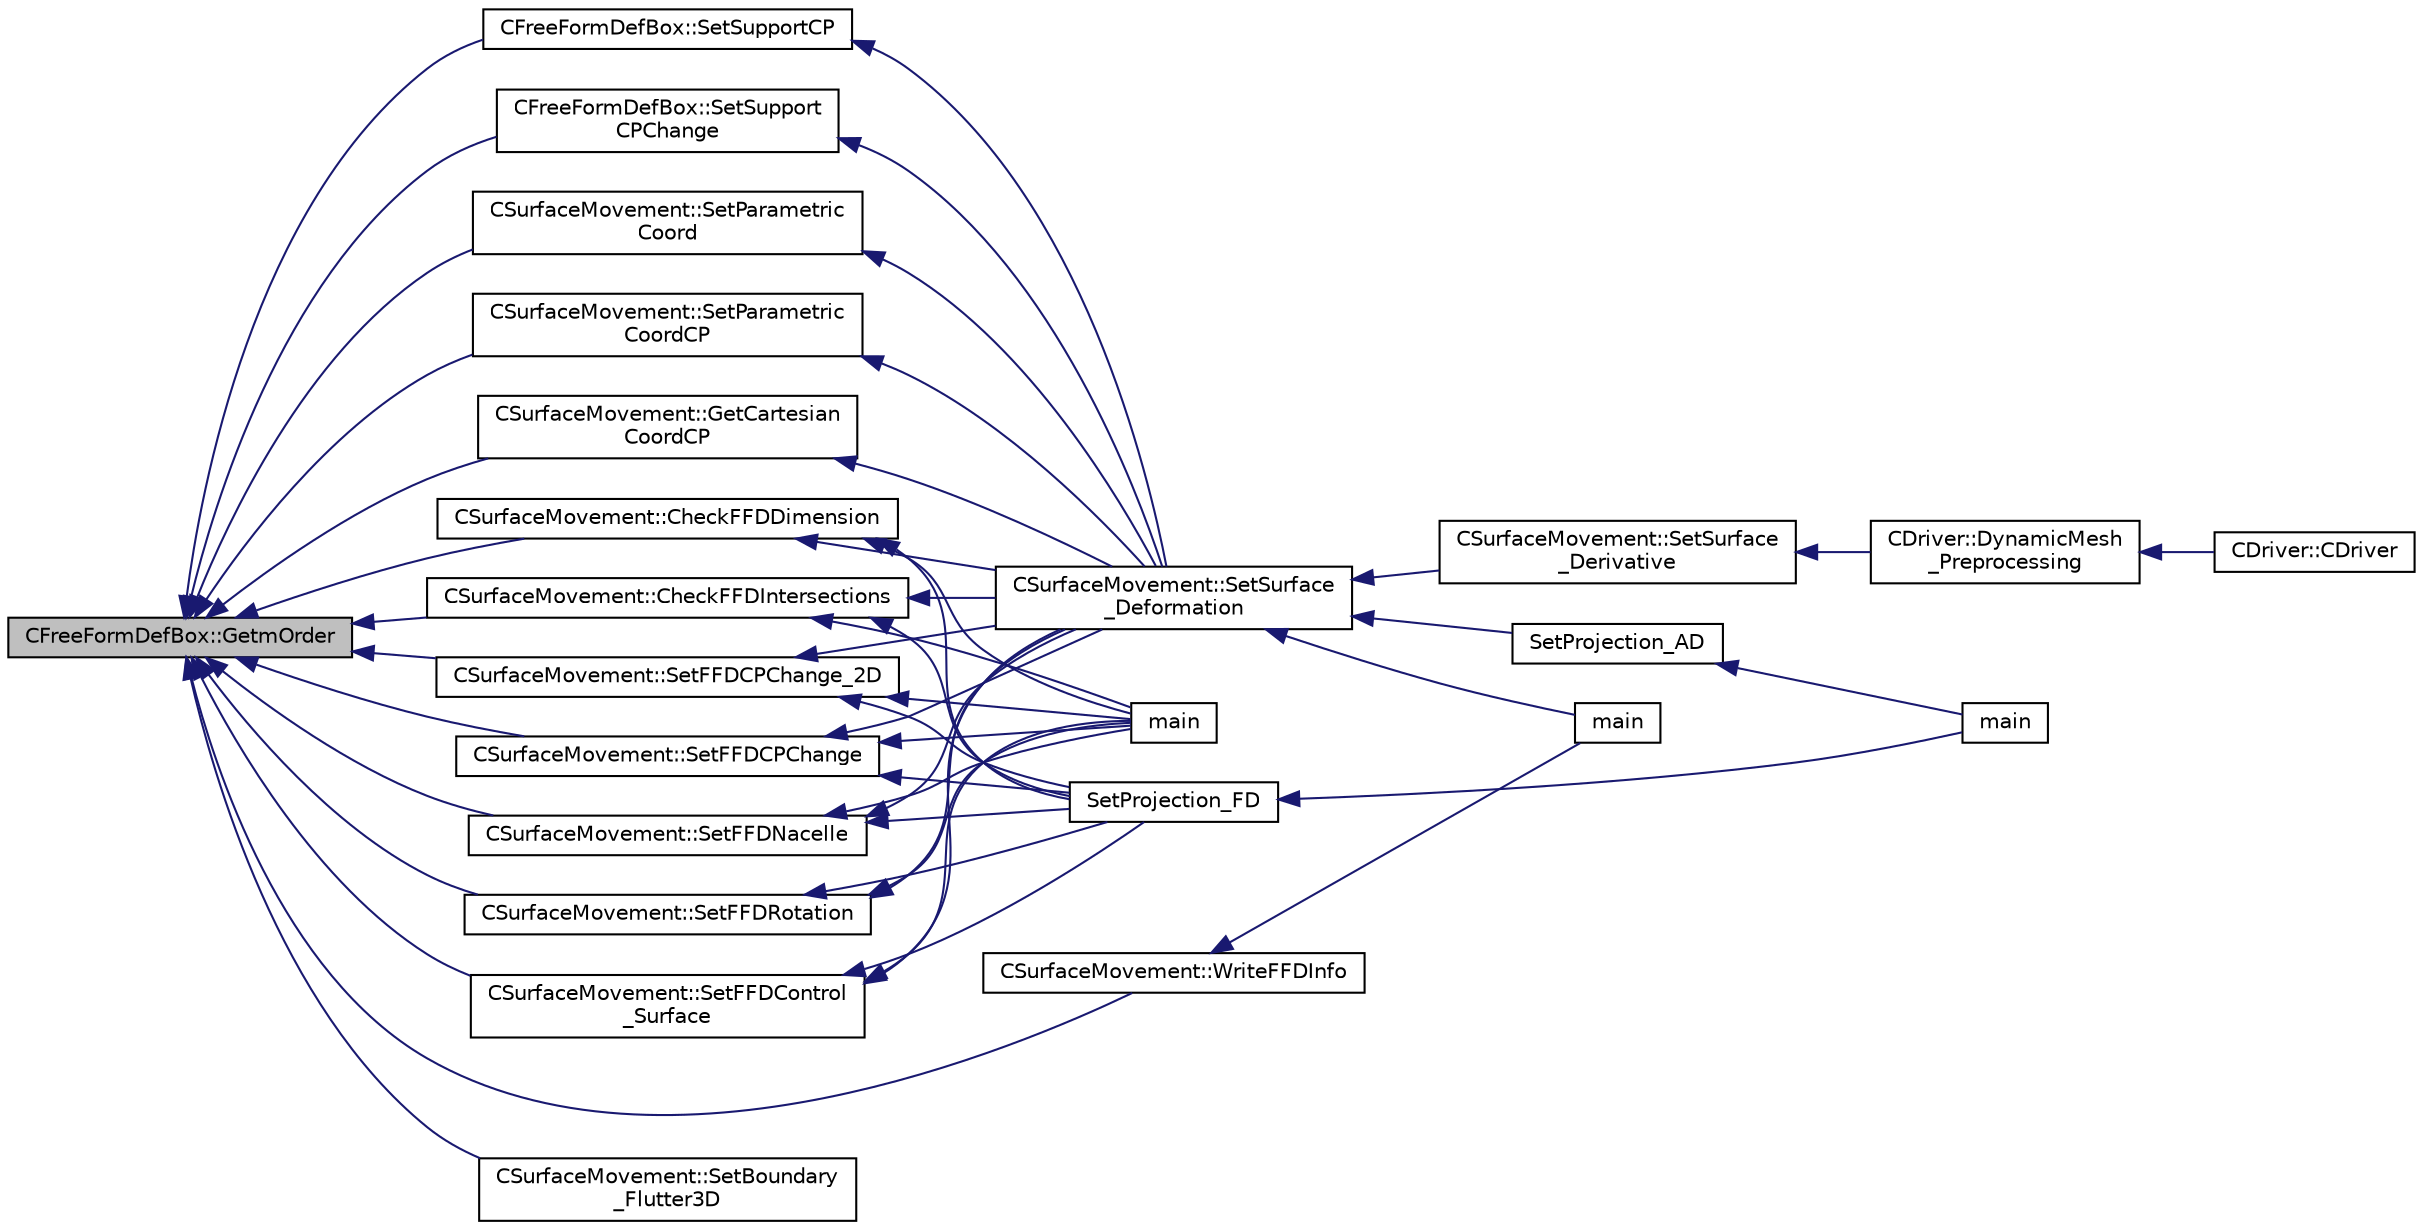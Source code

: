 digraph "CFreeFormDefBox::GetmOrder"
{
  edge [fontname="Helvetica",fontsize="10",labelfontname="Helvetica",labelfontsize="10"];
  node [fontname="Helvetica",fontsize="10",shape=record];
  rankdir="LR";
  Node404 [label="CFreeFormDefBox::GetmOrder",height=0.2,width=0.4,color="black", fillcolor="grey75", style="filled", fontcolor="black"];
  Node404 -> Node405 [dir="back",color="midnightblue",fontsize="10",style="solid",fontname="Helvetica"];
  Node405 [label="CSurfaceMovement::SetParametric\lCoord",height=0.2,width=0.4,color="black", fillcolor="white", style="filled",URL="$class_c_surface_movement.html#aba4574819df11175b382e0e765ec2f92",tooltip="Compute the parametric coordinates of a grid point using a point inversion strategy in the free form ..."];
  Node405 -> Node406 [dir="back",color="midnightblue",fontsize="10",style="solid",fontname="Helvetica"];
  Node406 [label="CSurfaceMovement::SetSurface\l_Deformation",height=0.2,width=0.4,color="black", fillcolor="white", style="filled",URL="$class_c_surface_movement.html#a23bec9fbe1bcd7f6117100de93381ac3",tooltip="Set the surface/boundary deformation. "];
  Node406 -> Node407 [dir="back",color="midnightblue",fontsize="10",style="solid",fontname="Helvetica"];
  Node407 [label="CSurfaceMovement::SetSurface\l_Derivative",height=0.2,width=0.4,color="black", fillcolor="white", style="filled",URL="$class_c_surface_movement.html#af6aac73d04565bf6e9b81305b66e97e7",tooltip="Set derivatives of the surface/boundary deformation. "];
  Node407 -> Node408 [dir="back",color="midnightblue",fontsize="10",style="solid",fontname="Helvetica"];
  Node408 [label="CDriver::DynamicMesh\l_Preprocessing",height=0.2,width=0.4,color="black", fillcolor="white", style="filled",URL="$class_c_driver.html#af585d91d9c08dbddcc2b3e67dd5f5af9",tooltip="GridMovement_Preprocessing. "];
  Node408 -> Node409 [dir="back",color="midnightblue",fontsize="10",style="solid",fontname="Helvetica"];
  Node409 [label="CDriver::CDriver",height=0.2,width=0.4,color="black", fillcolor="white", style="filled",URL="$class_c_driver.html#a3fca4a013a6efa9bbb38fe78a86b5f3d",tooltip="Constructor of the class. "];
  Node406 -> Node410 [dir="back",color="midnightblue",fontsize="10",style="solid",fontname="Helvetica"];
  Node410 [label="main",height=0.2,width=0.4,color="black", fillcolor="white", style="filled",URL="$_s_u2___d_e_f_8cpp.html#a0ddf1224851353fc92bfbff6f499fa97"];
  Node406 -> Node411 [dir="back",color="midnightblue",fontsize="10",style="solid",fontname="Helvetica"];
  Node411 [label="SetProjection_AD",height=0.2,width=0.4,color="black", fillcolor="white", style="filled",URL="$_s_u2___d_o_t_8cpp.html#a3fceed882e8eb3d6796c8e8396af7d87",tooltip="Projection of the surface sensitivity using algorithmic differentiation (AD). "];
  Node411 -> Node412 [dir="back",color="midnightblue",fontsize="10",style="solid",fontname="Helvetica"];
  Node412 [label="main",height=0.2,width=0.4,color="black", fillcolor="white", style="filled",URL="$_s_u2___d_o_t_8cpp.html#a0ddf1224851353fc92bfbff6f499fa97"];
  Node404 -> Node413 [dir="back",color="midnightblue",fontsize="10",style="solid",fontname="Helvetica"];
  Node413 [label="CSurfaceMovement::SetParametric\lCoordCP",height=0.2,width=0.4,color="black", fillcolor="white", style="filled",URL="$class_c_surface_movement.html#aa2807f008a1580a5eafd712a7051b548",tooltip="Set the Parametric coordinates. "];
  Node413 -> Node406 [dir="back",color="midnightblue",fontsize="10",style="solid",fontname="Helvetica"];
  Node404 -> Node414 [dir="back",color="midnightblue",fontsize="10",style="solid",fontname="Helvetica"];
  Node414 [label="CSurfaceMovement::GetCartesian\lCoordCP",height=0.2,width=0.4,color="black", fillcolor="white", style="filled",URL="$class_c_surface_movement.html#a0e78a05648d4f4c74e364f6615023cfa",tooltip="Get the cartes. "];
  Node414 -> Node406 [dir="back",color="midnightblue",fontsize="10",style="solid",fontname="Helvetica"];
  Node404 -> Node415 [dir="back",color="midnightblue",fontsize="10",style="solid",fontname="Helvetica"];
  Node415 [label="CSurfaceMovement::CheckFFDDimension",height=0.2,width=0.4,color="black", fillcolor="white", style="filled",URL="$class_c_surface_movement.html#ac96d720da758ca2e213d8198ba738525",tooltip="Check the intersections of the FFD with the surface. "];
  Node415 -> Node406 [dir="back",color="midnightblue",fontsize="10",style="solid",fontname="Helvetica"];
  Node415 -> Node416 [dir="back",color="midnightblue",fontsize="10",style="solid",fontname="Helvetica"];
  Node416 [label="SetProjection_FD",height=0.2,width=0.4,color="black", fillcolor="white", style="filled",URL="$_s_u2___d_o_t_8cpp.html#a5c5163a755085e03f1dfa23aeb7e21f2",tooltip="Projection of the surface sensitivity using finite differences (FD). "];
  Node416 -> Node412 [dir="back",color="midnightblue",fontsize="10",style="solid",fontname="Helvetica"];
  Node415 -> Node417 [dir="back",color="midnightblue",fontsize="10",style="solid",fontname="Helvetica"];
  Node417 [label="main",height=0.2,width=0.4,color="black", fillcolor="white", style="filled",URL="$_s_u2___g_e_o_8cpp.html#a0ddf1224851353fc92bfbff6f499fa97"];
  Node404 -> Node418 [dir="back",color="midnightblue",fontsize="10",style="solid",fontname="Helvetica"];
  Node418 [label="CSurfaceMovement::CheckFFDIntersections",height=0.2,width=0.4,color="black", fillcolor="white", style="filled",URL="$class_c_surface_movement.html#a55d4d6d2c26f414b4c21e915062684f4",tooltip="Check the intersections of the FFD with the surface. "];
  Node418 -> Node406 [dir="back",color="midnightblue",fontsize="10",style="solid",fontname="Helvetica"];
  Node418 -> Node416 [dir="back",color="midnightblue",fontsize="10",style="solid",fontname="Helvetica"];
  Node418 -> Node417 [dir="back",color="midnightblue",fontsize="10",style="solid",fontname="Helvetica"];
  Node404 -> Node419 [dir="back",color="midnightblue",fontsize="10",style="solid",fontname="Helvetica"];
  Node419 [label="CSurfaceMovement::SetFFDCPChange_2D",height=0.2,width=0.4,color="black", fillcolor="white", style="filled",URL="$class_c_surface_movement.html#a249f6f5bc798ae5a44813c17889a7cf3",tooltip="Set the deformation of the Free From box using the control point position. "];
  Node419 -> Node406 [dir="back",color="midnightblue",fontsize="10",style="solid",fontname="Helvetica"];
  Node419 -> Node416 [dir="back",color="midnightblue",fontsize="10",style="solid",fontname="Helvetica"];
  Node419 -> Node417 [dir="back",color="midnightblue",fontsize="10",style="solid",fontname="Helvetica"];
  Node404 -> Node420 [dir="back",color="midnightblue",fontsize="10",style="solid",fontname="Helvetica"];
  Node420 [label="CSurfaceMovement::SetFFDCPChange",height=0.2,width=0.4,color="black", fillcolor="white", style="filled",URL="$class_c_surface_movement.html#a47b2f6a71549045c407701f41b7aeafa",tooltip="Set the deformation of the Free From box using the control point position. "];
  Node420 -> Node406 [dir="back",color="midnightblue",fontsize="10",style="solid",fontname="Helvetica"];
  Node420 -> Node416 [dir="back",color="midnightblue",fontsize="10",style="solid",fontname="Helvetica"];
  Node420 -> Node417 [dir="back",color="midnightblue",fontsize="10",style="solid",fontname="Helvetica"];
  Node404 -> Node421 [dir="back",color="midnightblue",fontsize="10",style="solid",fontname="Helvetica"];
  Node421 [label="CSurfaceMovement::SetFFDNacelle",height=0.2,width=0.4,color="black", fillcolor="white", style="filled",URL="$class_c_surface_movement.html#a49f61bf9b09c99f4ad40e9aef8317b2b",tooltip="Set the deformation of the Free From box using the control point position. "];
  Node421 -> Node406 [dir="back",color="midnightblue",fontsize="10",style="solid",fontname="Helvetica"];
  Node421 -> Node416 [dir="back",color="midnightblue",fontsize="10",style="solid",fontname="Helvetica"];
  Node421 -> Node417 [dir="back",color="midnightblue",fontsize="10",style="solid",fontname="Helvetica"];
  Node404 -> Node422 [dir="back",color="midnightblue",fontsize="10",style="solid",fontname="Helvetica"];
  Node422 [label="CSurfaceMovement::SetFFDRotation",height=0.2,width=0.4,color="black", fillcolor="white", style="filled",URL="$class_c_surface_movement.html#a9a5c4081f7d287d3a124694f54417d56",tooltip="Set a rotation angle deformation of the Free From box using the control point position. "];
  Node422 -> Node406 [dir="back",color="midnightblue",fontsize="10",style="solid",fontname="Helvetica"];
  Node422 -> Node416 [dir="back",color="midnightblue",fontsize="10",style="solid",fontname="Helvetica"];
  Node422 -> Node417 [dir="back",color="midnightblue",fontsize="10",style="solid",fontname="Helvetica"];
  Node404 -> Node423 [dir="back",color="midnightblue",fontsize="10",style="solid",fontname="Helvetica"];
  Node423 [label="CSurfaceMovement::SetFFDControl\l_Surface",height=0.2,width=0.4,color="black", fillcolor="white", style="filled",URL="$class_c_surface_movement.html#adf31355644f1aa3fba36ccc743ea5f8d",tooltip="Set a rotation angle deformation in a control surface of the Free From box using the control point po..."];
  Node423 -> Node406 [dir="back",color="midnightblue",fontsize="10",style="solid",fontname="Helvetica"];
  Node423 -> Node416 [dir="back",color="midnightblue",fontsize="10",style="solid",fontname="Helvetica"];
  Node423 -> Node417 [dir="back",color="midnightblue",fontsize="10",style="solid",fontname="Helvetica"];
  Node404 -> Node424 [dir="back",color="midnightblue",fontsize="10",style="solid",fontname="Helvetica"];
  Node424 [label="CSurfaceMovement::SetBoundary\l_Flutter3D",height=0.2,width=0.4,color="black", fillcolor="white", style="filled",URL="$class_c_surface_movement.html#adc0f0df29bc1f6c9dad2c37d202d7879",tooltip="Deforms a 3-D flutter/pitching surface during an unsteady simulation. "];
  Node404 -> Node425 [dir="back",color="midnightblue",fontsize="10",style="solid",fontname="Helvetica"];
  Node425 [label="CSurfaceMovement::WriteFFDInfo",height=0.2,width=0.4,color="black", fillcolor="white", style="filled",URL="$class_c_surface_movement.html#a04a626a52ad7acef005b80daeb1144e9",tooltip="Write the Free Form information in the SU2 file. "];
  Node425 -> Node410 [dir="back",color="midnightblue",fontsize="10",style="solid",fontname="Helvetica"];
  Node404 -> Node426 [dir="back",color="midnightblue",fontsize="10",style="solid",fontname="Helvetica"];
  Node426 [label="CFreeFormDefBox::SetSupportCP",height=0.2,width=0.4,color="black", fillcolor="white", style="filled",URL="$class_c_free_form_def_box.html#a1d1dbfe165a0804ad31d39215043ab46",tooltip="Set the control points of the final chuck in a unitary hexahedron free form. "];
  Node426 -> Node406 [dir="back",color="midnightblue",fontsize="10",style="solid",fontname="Helvetica"];
  Node404 -> Node427 [dir="back",color="midnightblue",fontsize="10",style="solid",fontname="Helvetica"];
  Node427 [label="CFreeFormDefBox::SetSupport\lCPChange",height=0.2,width=0.4,color="black", fillcolor="white", style="filled",URL="$class_c_free_form_def_box.html#abe734246d9e32e869eb322b04e676eb3",tooltip="Change the the position of the corners of the unitary FFDBox, and find the position of the control po..."];
  Node427 -> Node406 [dir="back",color="midnightblue",fontsize="10",style="solid",fontname="Helvetica"];
}
